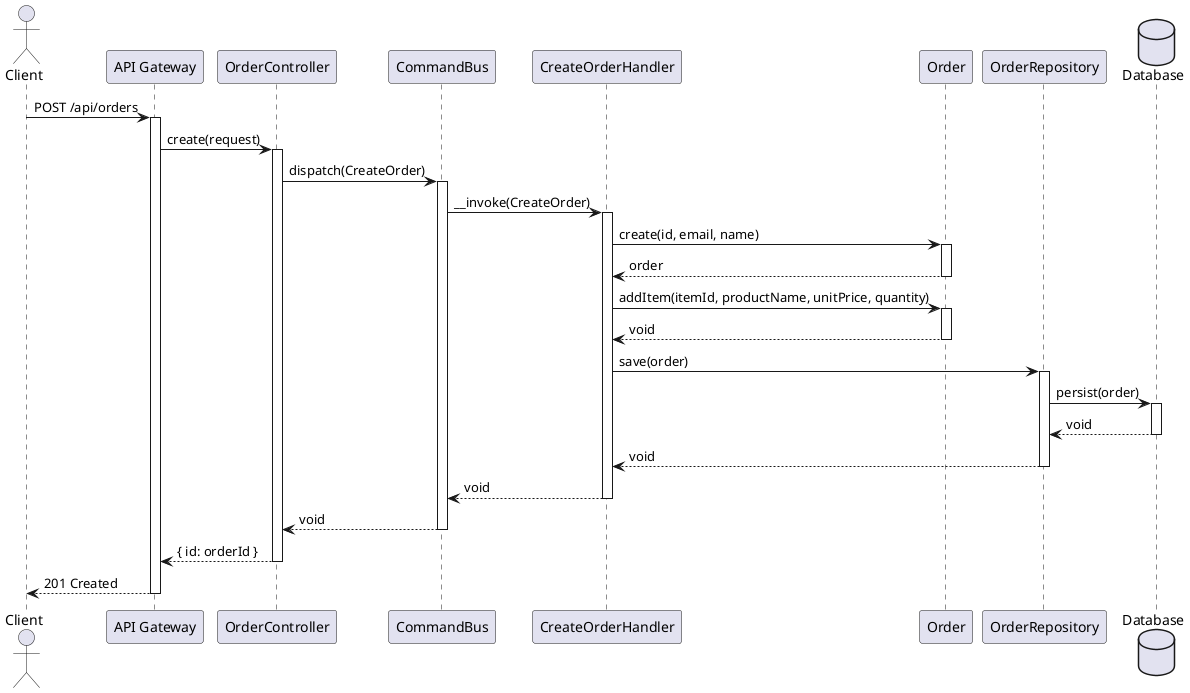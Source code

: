 @startuml Create Order Sequence Diagram

actor Client
participant "API Gateway" as API
participant "OrderController" as Controller
participant "CommandBus" as CommandBus
participant "CreateOrderHandler" as Handler
participant "Order" as Order
participant "OrderRepository" as Repository
database "Database" as DB

Client -> API: POST /api/orders
activate API

API -> Controller: create(request)
activate Controller

Controller -> CommandBus: dispatch(CreateOrder)
activate CommandBus

CommandBus -> Handler: __invoke(CreateOrder)
activate Handler

Handler -> Order: create(id, email, name)
activate Order
Order --> Handler: order
deactivate Order

Handler -> Order: addItem(itemId, productName, unitPrice, quantity)
activate Order
Order --> Handler: void
deactivate Order

Handler -> Repository: save(order)
activate Repository

Repository -> DB: persist(order)
activate DB
DB --> Repository: void
deactivate DB

Repository --> Handler: void
deactivate Repository

Handler --> CommandBus: void
deactivate Handler

CommandBus --> Controller: void
deactivate CommandBus

Controller --> API: { id: orderId }
deactivate Controller

API --> Client: 201 Created
deactivate API

@enduml
